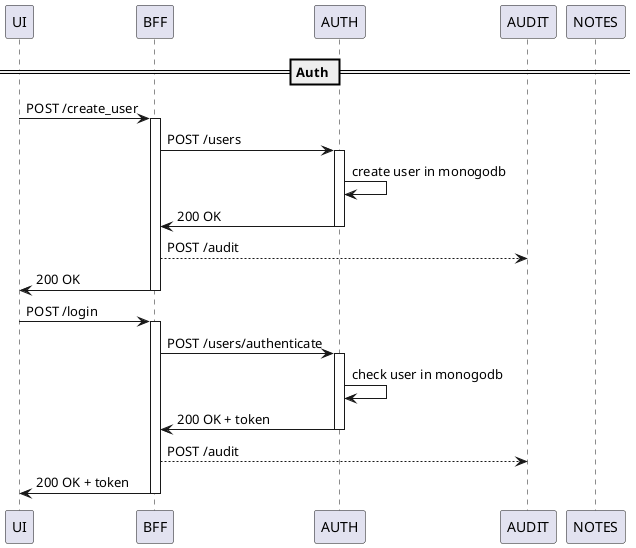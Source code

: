 @startuml

participant "UI" as ui
participant "BFF" as bff
participant "AUTH" as auth
participant "AUDIT" as audit
participant "NOTES" as notes

== Auth ==
ui -> bff: POST /create_user
activate bff
bff -> auth: POST /users
activate auth
auth -> auth: create user in monogodb
auth -> bff: 200 OK
deactivate auth
bff --> audit: POST /audit
bff -> ui: 200 OK
deactivate bff

ui -> bff: POST /login
activate bff
bff -> auth: POST /users/authenticate
activate auth
auth -> auth: check user in monogodb
auth -> bff: 200 OK + token
deactivate auth
bff --> audit: POST /audit
bff -> ui: 200 OK + token
deactivate bff

@enduml